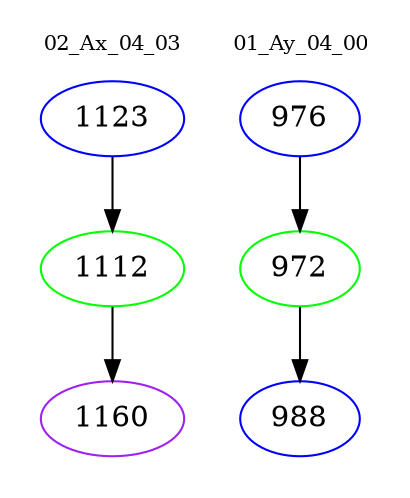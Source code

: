 digraph{
subgraph cluster_0 {
color = white
label = "02_Ax_04_03";
fontsize=10;
T0_1123 [label="1123", color="blue"]
T0_1123 -> T0_1112 [color="black"]
T0_1112 [label="1112", color="green"]
T0_1112 -> T0_1160 [color="black"]
T0_1160 [label="1160", color="purple"]
}
subgraph cluster_1 {
color = white
label = "01_Ay_04_00";
fontsize=10;
T1_976 [label="976", color="blue"]
T1_976 -> T1_972 [color="black"]
T1_972 [label="972", color="green"]
T1_972 -> T1_988 [color="black"]
T1_988 [label="988", color="blue"]
}
}
